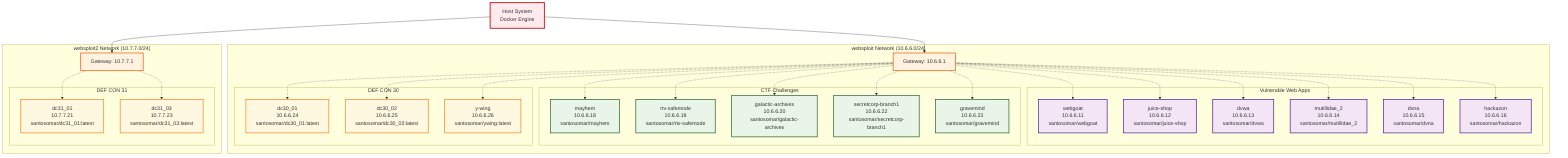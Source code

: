 graph TB
    %% Network definitions
    subgraph "websploit Network (10.6.6.0/24)"
        direction TB
        GW1[Gateway: 10.6.6.1]
        
        %% Vulnerable Web Applications
        subgraph "Vulnerable Web Apps"
            WG[webgoat<br/>10.6.6.11<br/>santosomar/webgoat]
            JS[juice-shop<br/>10.6.6.12<br/>santosomar/juice-shop]
            DVWA[dvwa<br/>10.6.6.13<br/>santosomar/dvwa]
            MUT[mutillidae_2<br/>10.6.6.14<br/>santosomar/mutillidae_2]
            DVNA[dvna<br/>10.6.6.15<br/>santosomar/dvna]
            HAC[hackazon<br/>10.6.6.16<br/>santosomar/hackazon]
        end
        
        %% CTF Challenges
        subgraph "CTF Challenges"
            MAY[mayhem<br/>10.6.6.18<br/>santosomar/mayhem]
            RTV[rtv-safemode<br/>10.6.6.19<br/>santosomar/rtv-safemode]
            GAL[galactic-archives<br/>10.6.6.20<br/>santosomar/galactic-archives]
            SEC[secretcorp-branch1<br/>10.6.6.22<br/>santosomar/secretcorp-branch1]
            GRA[gravemind<br/>10.6.6.23<br/>santosomar/gravemind]
        end
        
        %% DEF CON 30 Challenges
        subgraph "DEF CON 30"
            DC30_1[dc30_01<br/>10.6.6.24<br/>santosomar/dc30_01:latest]
            DC30_2[dc30_02<br/>10.6.6.25<br/>santosomar/dc30_02:latest]
            YW[y-wing<br/>10.6.6.26<br/>santosomar/ywing:latest]
        end
        
        %% Connect all to gateway
        GW1 -.-> WG
        GW1 -.-> JS
        GW1 -.-> DVWA
        GW1 -.-> MUT
        GW1 -.-> DVNA
        GW1 -.-> HAC
        GW1 -.-> MAY
        GW1 -.-> RTV
        GW1 -.-> GAL
        GW1 -.-> SEC
        GW1 -.-> GRA
        GW1 -.-> DC30_1
        GW1 -.-> DC30_2
        GW1 -.-> YW
    end
    
    subgraph "websploit2 Network (10.7.7.0/24)"
        direction TB
        GW2[Gateway: 10.7.7.1]
        
        %% DEF CON 31 Challenges
        subgraph "DEF CON 31"
            DC31_1[dc31_01<br/>10.7.7.21<br/>santosomar/dc31_01:latest]
            DC31_3[dc31_03<br/>10.7.7.23<br/>santosomar/dc31_03:latest]
        end
        
        %% Connect to gateway
        GW2 -.-> DC31_1
        GW2 -.-> DC31_3
    end
    
    %% Host system connection
    HOST[Host System<br/>Docker Engine]
    HOST --> GW1
    HOST --> GW2
    
    %% Styling
    classDef networkBox fill:#e1f5fe,stroke:#01579b,stroke-width:2px
    classDef gateway fill:#fff3e0,stroke:#e65100,stroke-width:2px
    classDef webapp fill:#f3e5f5,stroke:#4a148c,stroke-width:2px
    classDef ctf fill:#e8f5e8,stroke:#1b5e20,stroke-width:2px
    classDef defcon fill:#fff8e1,stroke:#f57f17,stroke-width:2px
    classDef host fill:#ffebee,stroke:#c62828,stroke-width:3px
    
    class GW1,GW2 gateway
    class WG,JS,DVWA,MUT,DVNA,HAC webapp
    class MAY,RTV,GAL,SEC,GRA ctf
    class DC30_1,DC30_2,YW,DC31_1,DC31_3 defcon
    class HOST host